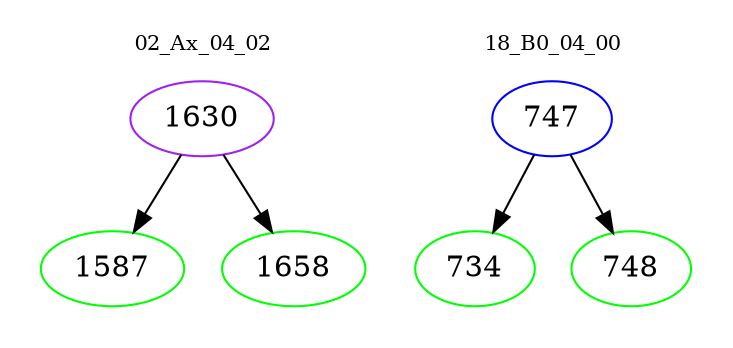 digraph{
subgraph cluster_0 {
color = white
label = "02_Ax_04_02";
fontsize=10;
T0_1630 [label="1630", color="purple"]
T0_1630 -> T0_1587 [color="black"]
T0_1587 [label="1587", color="green"]
T0_1630 -> T0_1658 [color="black"]
T0_1658 [label="1658", color="green"]
}
subgraph cluster_1 {
color = white
label = "18_B0_04_00";
fontsize=10;
T1_747 [label="747", color="blue"]
T1_747 -> T1_734 [color="black"]
T1_734 [label="734", color="green"]
T1_747 -> T1_748 [color="black"]
T1_748 [label="748", color="green"]
}
}
